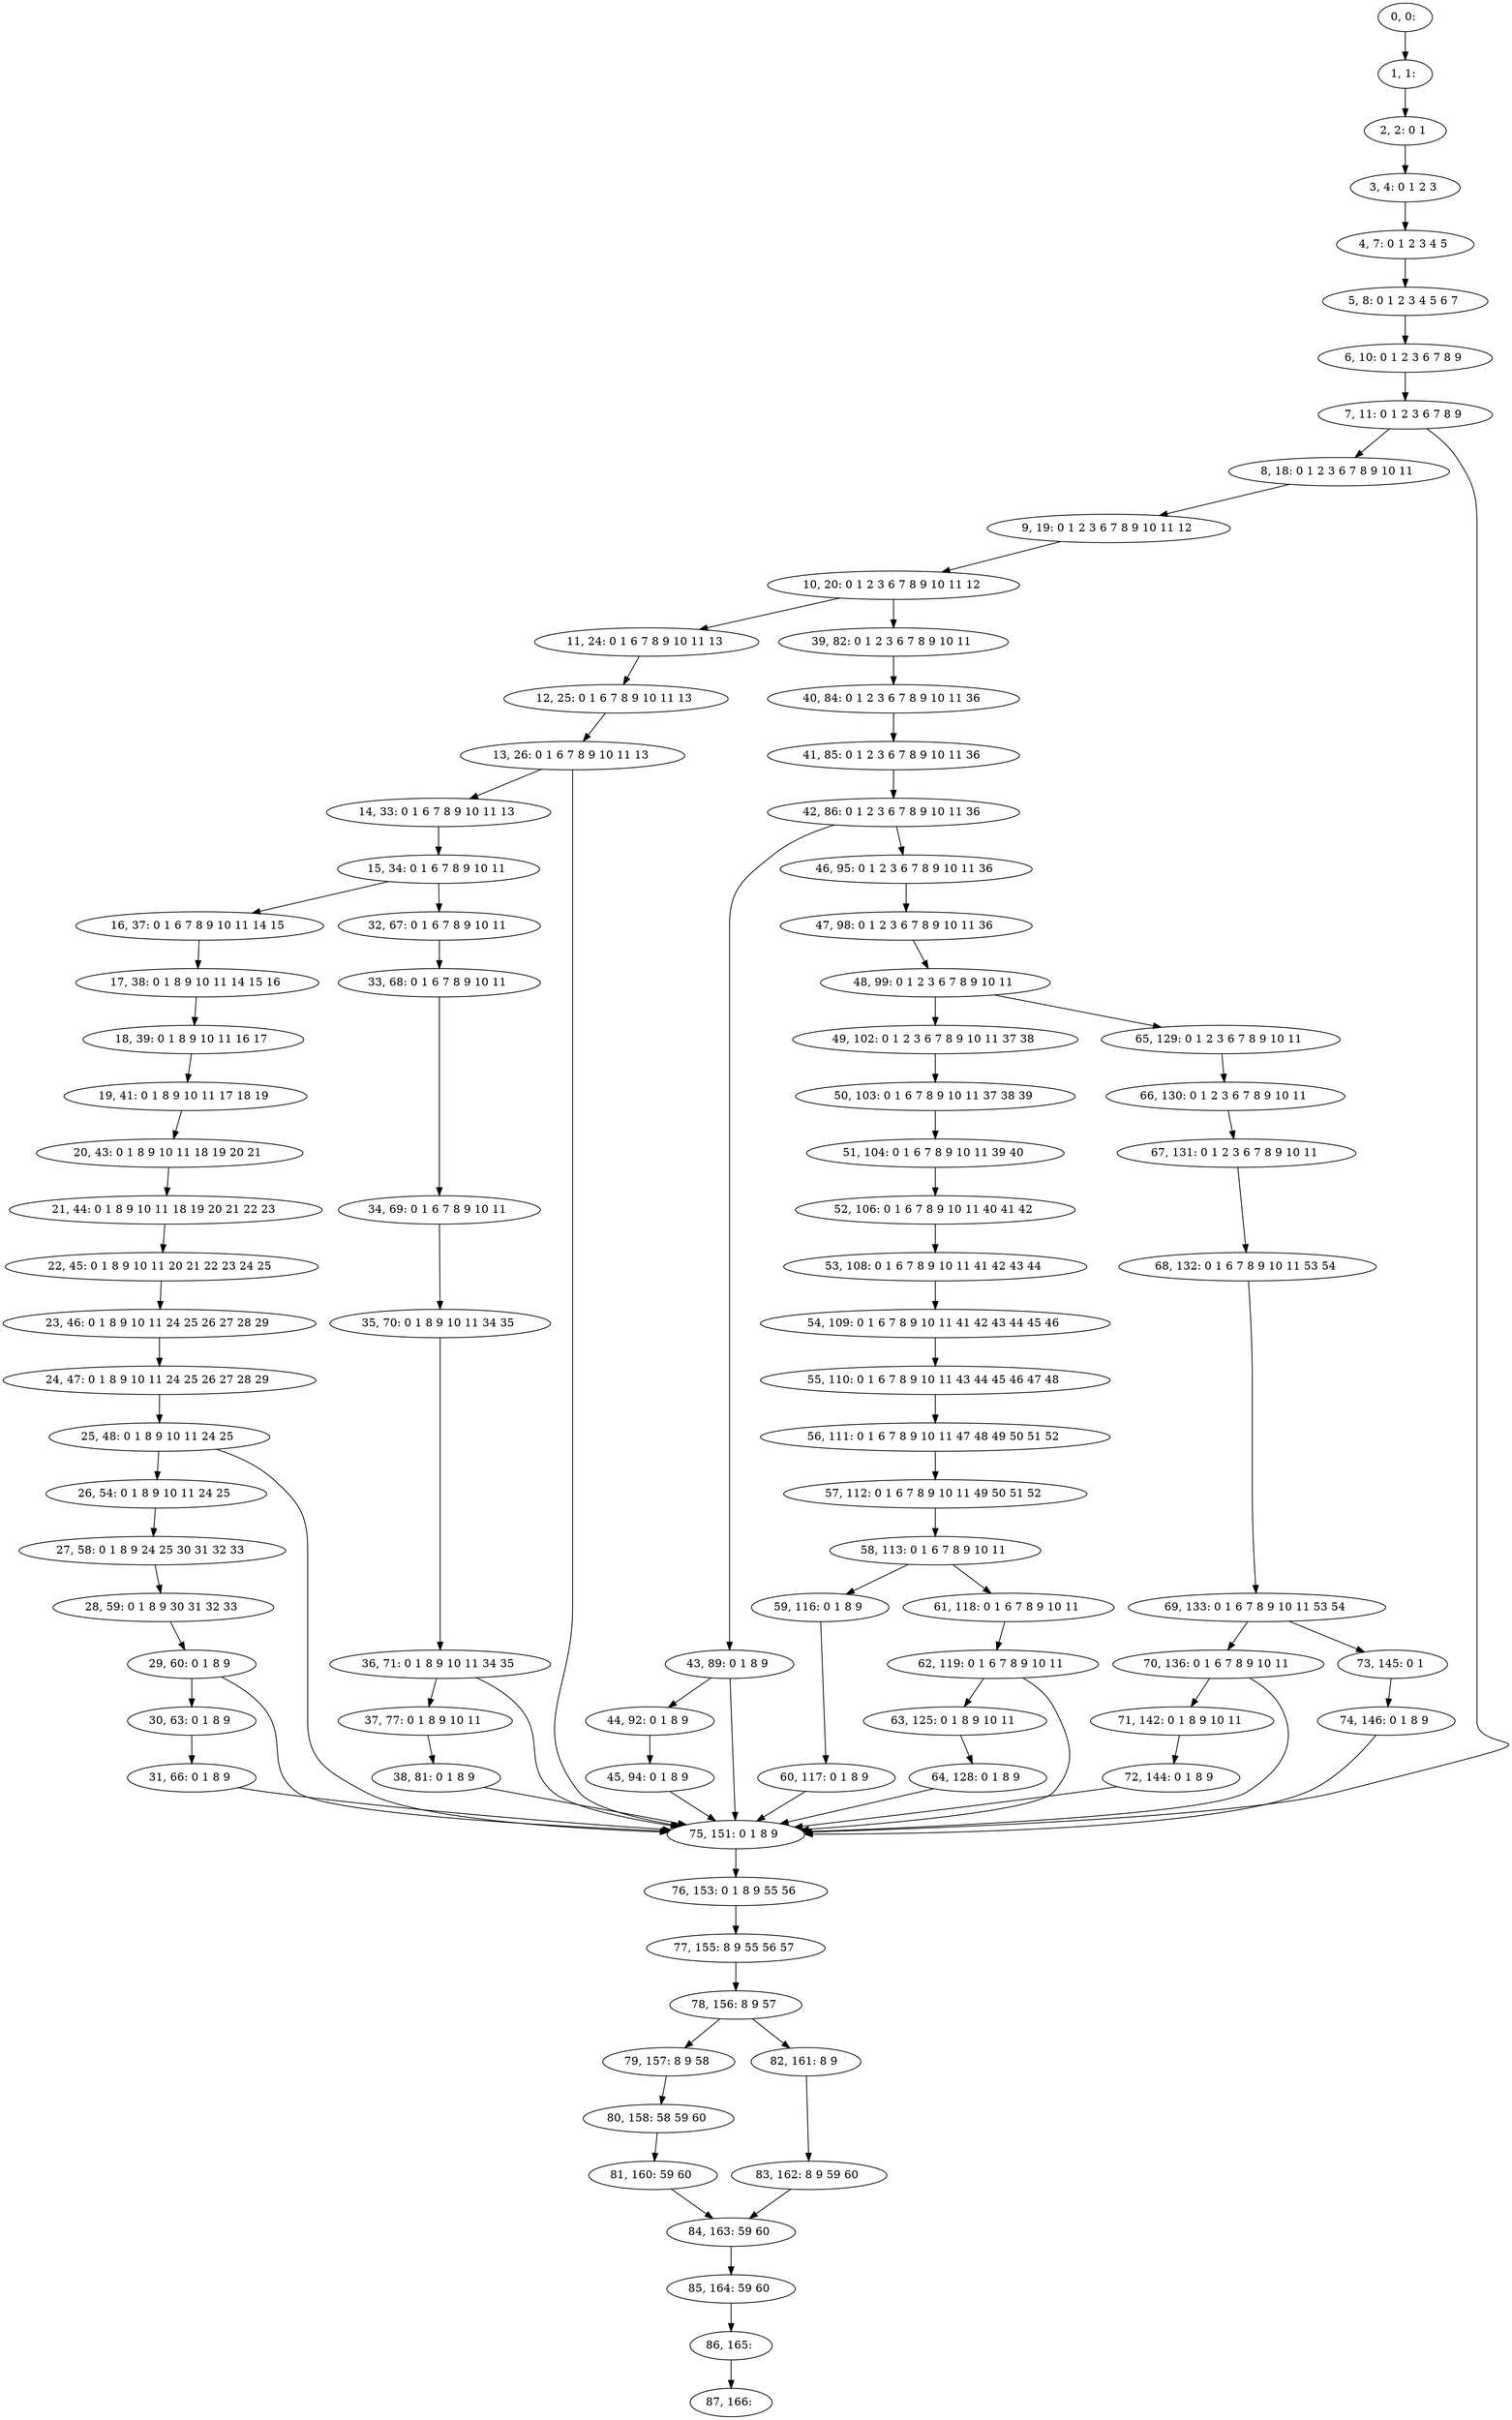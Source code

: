 digraph G {
0[label="0, 0: "];
1[label="1, 1: "];
2[label="2, 2: 0 1 "];
3[label="3, 4: 0 1 2 3 "];
4[label="4, 7: 0 1 2 3 4 5 "];
5[label="5, 8: 0 1 2 3 4 5 6 7 "];
6[label="6, 10: 0 1 2 3 6 7 8 9 "];
7[label="7, 11: 0 1 2 3 6 7 8 9 "];
8[label="8, 18: 0 1 2 3 6 7 8 9 10 11 "];
9[label="9, 19: 0 1 2 3 6 7 8 9 10 11 12 "];
10[label="10, 20: 0 1 2 3 6 7 8 9 10 11 12 "];
11[label="11, 24: 0 1 6 7 8 9 10 11 13 "];
12[label="12, 25: 0 1 6 7 8 9 10 11 13 "];
13[label="13, 26: 0 1 6 7 8 9 10 11 13 "];
14[label="14, 33: 0 1 6 7 8 9 10 11 13 "];
15[label="15, 34: 0 1 6 7 8 9 10 11 "];
16[label="16, 37: 0 1 6 7 8 9 10 11 14 15 "];
17[label="17, 38: 0 1 8 9 10 11 14 15 16 "];
18[label="18, 39: 0 1 8 9 10 11 16 17 "];
19[label="19, 41: 0 1 8 9 10 11 17 18 19 "];
20[label="20, 43: 0 1 8 9 10 11 18 19 20 21 "];
21[label="21, 44: 0 1 8 9 10 11 18 19 20 21 22 23 "];
22[label="22, 45: 0 1 8 9 10 11 20 21 22 23 24 25 "];
23[label="23, 46: 0 1 8 9 10 11 24 25 26 27 28 29 "];
24[label="24, 47: 0 1 8 9 10 11 24 25 26 27 28 29 "];
25[label="25, 48: 0 1 8 9 10 11 24 25 "];
26[label="26, 54: 0 1 8 9 10 11 24 25 "];
27[label="27, 58: 0 1 8 9 24 25 30 31 32 33 "];
28[label="28, 59: 0 1 8 9 30 31 32 33 "];
29[label="29, 60: 0 1 8 9 "];
30[label="30, 63: 0 1 8 9 "];
31[label="31, 66: 0 1 8 9 "];
32[label="32, 67: 0 1 6 7 8 9 10 11 "];
33[label="33, 68: 0 1 6 7 8 9 10 11 "];
34[label="34, 69: 0 1 6 7 8 9 10 11 "];
35[label="35, 70: 0 1 8 9 10 11 34 35 "];
36[label="36, 71: 0 1 8 9 10 11 34 35 "];
37[label="37, 77: 0 1 8 9 10 11 "];
38[label="38, 81: 0 1 8 9 "];
39[label="39, 82: 0 1 2 3 6 7 8 9 10 11 "];
40[label="40, 84: 0 1 2 3 6 7 8 9 10 11 36 "];
41[label="41, 85: 0 1 2 3 6 7 8 9 10 11 36 "];
42[label="42, 86: 0 1 2 3 6 7 8 9 10 11 36 "];
43[label="43, 89: 0 1 8 9 "];
44[label="44, 92: 0 1 8 9 "];
45[label="45, 94: 0 1 8 9 "];
46[label="46, 95: 0 1 2 3 6 7 8 9 10 11 36 "];
47[label="47, 98: 0 1 2 3 6 7 8 9 10 11 36 "];
48[label="48, 99: 0 1 2 3 6 7 8 9 10 11 "];
49[label="49, 102: 0 1 2 3 6 7 8 9 10 11 37 38 "];
50[label="50, 103: 0 1 6 7 8 9 10 11 37 38 39 "];
51[label="51, 104: 0 1 6 7 8 9 10 11 39 40 "];
52[label="52, 106: 0 1 6 7 8 9 10 11 40 41 42 "];
53[label="53, 108: 0 1 6 7 8 9 10 11 41 42 43 44 "];
54[label="54, 109: 0 1 6 7 8 9 10 11 41 42 43 44 45 46 "];
55[label="55, 110: 0 1 6 7 8 9 10 11 43 44 45 46 47 48 "];
56[label="56, 111: 0 1 6 7 8 9 10 11 47 48 49 50 51 52 "];
57[label="57, 112: 0 1 6 7 8 9 10 11 49 50 51 52 "];
58[label="58, 113: 0 1 6 7 8 9 10 11 "];
59[label="59, 116: 0 1 8 9 "];
60[label="60, 117: 0 1 8 9 "];
61[label="61, 118: 0 1 6 7 8 9 10 11 "];
62[label="62, 119: 0 1 6 7 8 9 10 11 "];
63[label="63, 125: 0 1 8 9 10 11 "];
64[label="64, 128: 0 1 8 9 "];
65[label="65, 129: 0 1 2 3 6 7 8 9 10 11 "];
66[label="66, 130: 0 1 2 3 6 7 8 9 10 11 "];
67[label="67, 131: 0 1 2 3 6 7 8 9 10 11 "];
68[label="68, 132: 0 1 6 7 8 9 10 11 53 54 "];
69[label="69, 133: 0 1 6 7 8 9 10 11 53 54 "];
70[label="70, 136: 0 1 6 7 8 9 10 11 "];
71[label="71, 142: 0 1 8 9 10 11 "];
72[label="72, 144: 0 1 8 9 "];
73[label="73, 145: 0 1 "];
74[label="74, 146: 0 1 8 9 "];
75[label="75, 151: 0 1 8 9 "];
76[label="76, 153: 0 1 8 9 55 56 "];
77[label="77, 155: 8 9 55 56 57 "];
78[label="78, 156: 8 9 57 "];
79[label="79, 157: 8 9 58 "];
80[label="80, 158: 58 59 60 "];
81[label="81, 160: 59 60 "];
82[label="82, 161: 8 9 "];
83[label="83, 162: 8 9 59 60 "];
84[label="84, 163: 59 60 "];
85[label="85, 164: 59 60 "];
86[label="86, 165: "];
87[label="87, 166: "];
0->1 ;
1->2 ;
2->3 ;
3->4 ;
4->5 ;
5->6 ;
6->7 ;
7->8 ;
7->75 ;
8->9 ;
9->10 ;
10->11 ;
10->39 ;
11->12 ;
12->13 ;
13->14 ;
13->75 ;
14->15 ;
15->16 ;
15->32 ;
16->17 ;
17->18 ;
18->19 ;
19->20 ;
20->21 ;
21->22 ;
22->23 ;
23->24 ;
24->25 ;
25->26 ;
25->75 ;
26->27 ;
27->28 ;
28->29 ;
29->30 ;
29->75 ;
30->31 ;
31->75 ;
32->33 ;
33->34 ;
34->35 ;
35->36 ;
36->37 ;
36->75 ;
37->38 ;
38->75 ;
39->40 ;
40->41 ;
41->42 ;
42->43 ;
42->46 ;
43->44 ;
43->75 ;
44->45 ;
45->75 ;
46->47 ;
47->48 ;
48->49 ;
48->65 ;
49->50 ;
50->51 ;
51->52 ;
52->53 ;
53->54 ;
54->55 ;
55->56 ;
56->57 ;
57->58 ;
58->59 ;
58->61 ;
59->60 ;
60->75 ;
61->62 ;
62->63 ;
62->75 ;
63->64 ;
64->75 ;
65->66 ;
66->67 ;
67->68 ;
68->69 ;
69->70 ;
69->73 ;
70->71 ;
70->75 ;
71->72 ;
72->75 ;
73->74 ;
74->75 ;
75->76 ;
76->77 ;
77->78 ;
78->79 ;
78->82 ;
79->80 ;
80->81 ;
81->84 ;
82->83 ;
83->84 ;
84->85 ;
85->86 ;
86->87 ;
}
